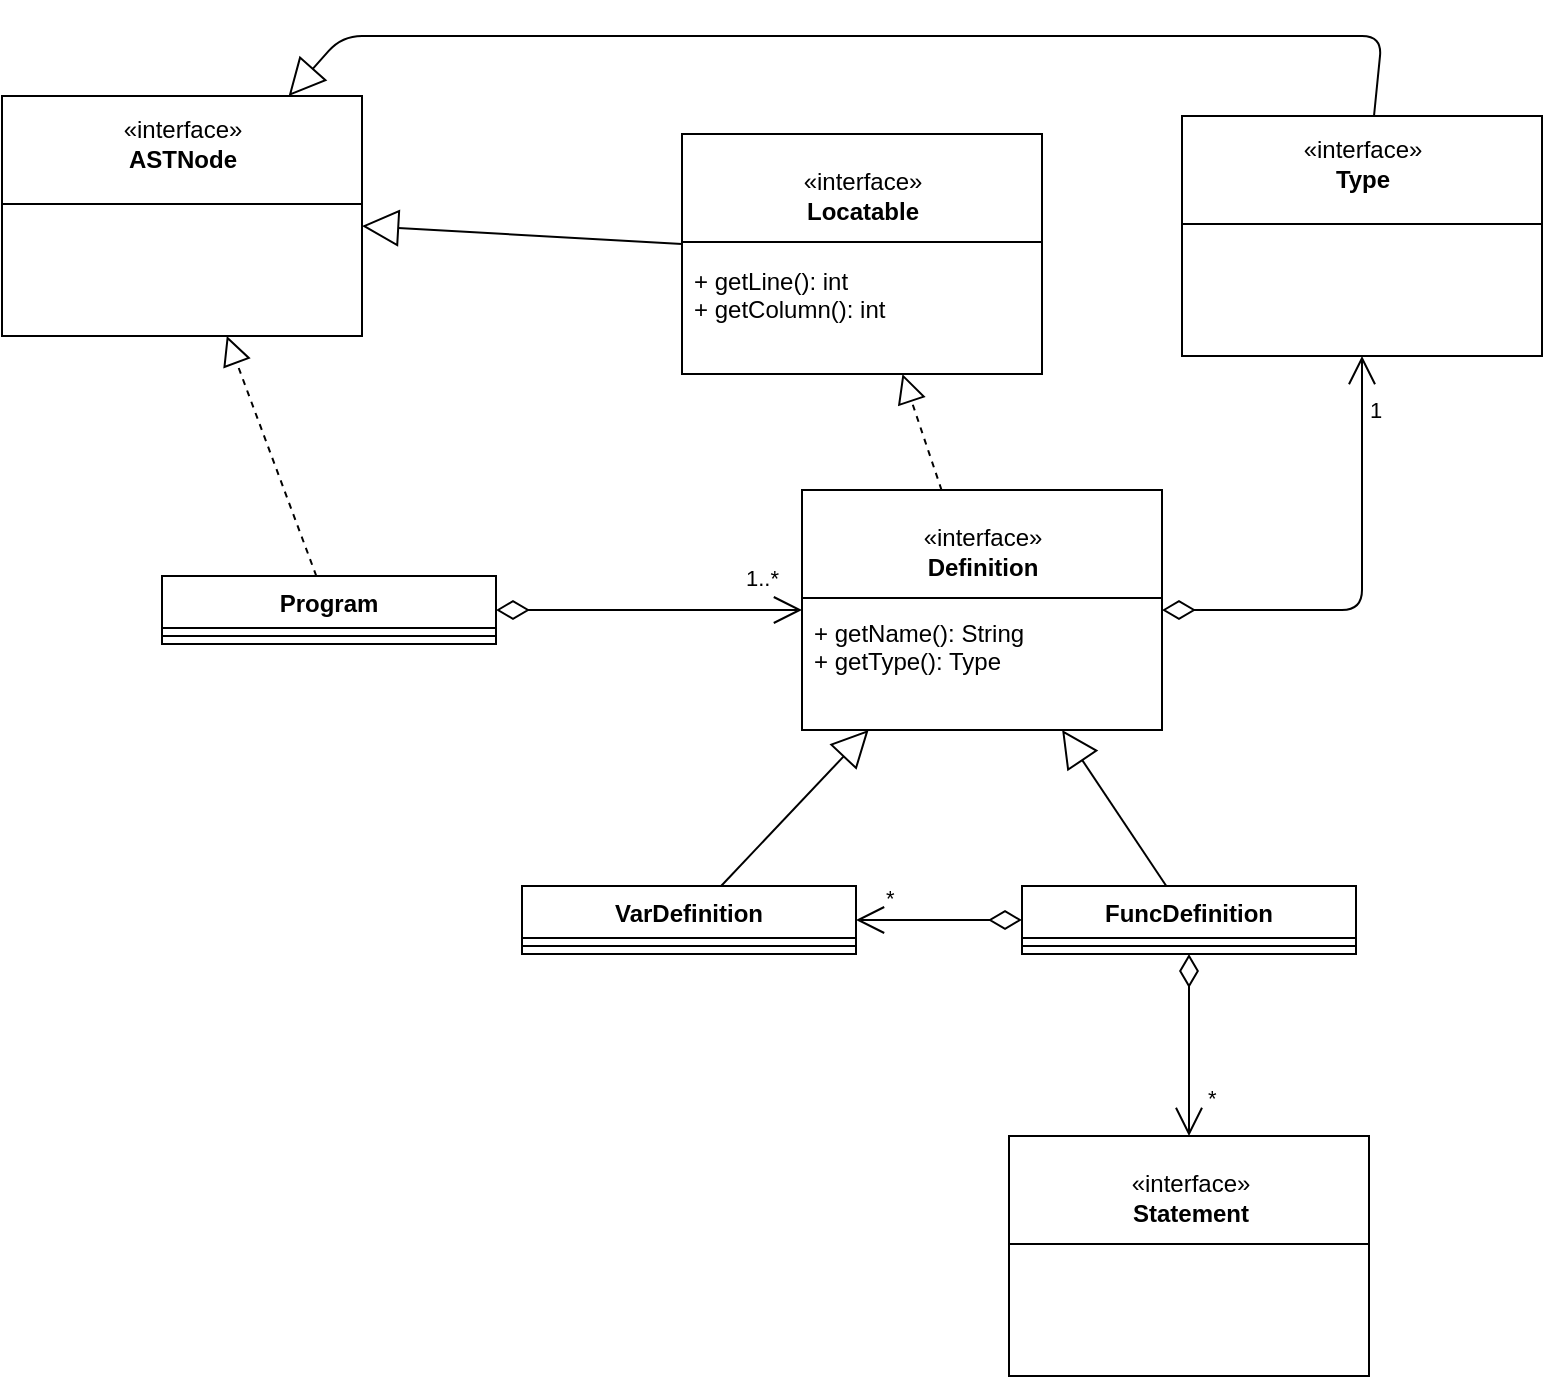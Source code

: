 <mxfile version="26.0.11" pages="2">
  <diagram id="vZv2f6N4h2fVlUgS8-mH" name="Page-1">
    <mxGraphModel dx="947" dy="1100" grid="1" gridSize="10" guides="1" tooltips="1" connect="1" arrows="1" fold="1" page="1" pageScale="1" pageWidth="827" pageHeight="1169" math="0" shadow="0">
      <root>
        <mxCell id="0" />
        <mxCell id="1" parent="0" />
        <mxCell id="1oNx6LGX68mcEUHtxE3e-1" value="Program" style="swimlane;fontStyle=1;align=center;verticalAlign=top;childLayout=stackLayout;horizontal=1;startSize=26;horizontalStack=0;resizeParent=1;resizeParentMax=0;resizeLast=0;collapsible=1;marginBottom=0;" parent="1" vertex="1">
          <mxGeometry x="120" y="430" width="167" height="34" as="geometry">
            <mxRectangle x="330" y="1027" width="100" height="30" as="alternateBounds" />
          </mxGeometry>
        </mxCell>
        <mxCell id="1oNx6LGX68mcEUHtxE3e-3" value="" style="line;strokeWidth=1;fillColor=none;align=left;verticalAlign=middle;spacingTop=-1;spacingLeft=3;spacingRight=3;rotatable=0;labelPosition=right;points=[];portConstraint=eastwest;" parent="1oNx6LGX68mcEUHtxE3e-1" vertex="1">
          <mxGeometry y="26" width="167" height="8" as="geometry" />
        </mxCell>
        <mxCell id="1oNx6LGX68mcEUHtxE3e-5" value="1..*" style="endArrow=open;html=1;endSize=12;startArrow=diamondThin;startSize=14;startFill=0;edgeStyle=orthogonalEdgeStyle;align=left;verticalAlign=bottom;" parent="1" source="1oNx6LGX68mcEUHtxE3e-1" target="1oNx6LGX68mcEUHtxE3e-8" edge="1">
          <mxGeometry x="0.608" y="7" relative="1" as="geometry">
            <mxPoint x="360" y="480" as="sourcePoint" />
            <mxPoint x="560" y="447" as="targetPoint" />
            <mxPoint as="offset" />
          </mxGeometry>
        </mxCell>
        <mxCell id="1oNx6LGX68mcEUHtxE3e-6" value="" style="group" parent="1" vertex="1" connectable="0">
          <mxGeometry x="440" y="387" width="180" height="120" as="geometry" />
        </mxCell>
        <mxCell id="1oNx6LGX68mcEUHtxE3e-7" value="+ method(type): type" style="text;strokeColor=none;fillColor=none;align=left;verticalAlign=top;spacingLeft=4;spacingRight=4;overflow=hidden;rotatable=0;points=[[0,0.5],[1,0.5]];portConstraint=eastwest;" parent="1oNx6LGX68mcEUHtxE3e-6" vertex="1">
          <mxGeometry y="60" width="180" height="50" as="geometry" />
        </mxCell>
        <mxCell id="1oNx6LGX68mcEUHtxE3e-8" value="«interface»&lt;br&gt;&lt;b&gt;Definition&lt;br&gt;&lt;br&gt;&lt;br&gt;&lt;br&gt;&lt;br&gt;&lt;/b&gt;" style="html=1;" parent="1oNx6LGX68mcEUHtxE3e-6" vertex="1">
          <mxGeometry width="180" height="120" as="geometry" />
        </mxCell>
        <mxCell id="1oNx6LGX68mcEUHtxE3e-9" value="" style="line;strokeWidth=1;fillColor=none;align=left;verticalAlign=middle;spacingTop=-1;spacingLeft=3;spacingRight=3;rotatable=0;labelPosition=right;points=[];portConstraint=eastwest;" parent="1oNx6LGX68mcEUHtxE3e-6" vertex="1">
          <mxGeometry y="50" width="180" height="8" as="geometry" />
        </mxCell>
        <mxCell id="1oNx6LGX68mcEUHtxE3e-34" value="+ getName(): String&#xa;+ getType(): Type" style="text;strokeColor=none;fillColor=none;align=left;verticalAlign=top;spacingLeft=4;spacingRight=4;overflow=hidden;rotatable=0;points=[[0,0.5],[1,0.5]];portConstraint=eastwest;" parent="1oNx6LGX68mcEUHtxE3e-6" vertex="1">
          <mxGeometry y="58" width="180" height="40" as="geometry" />
        </mxCell>
        <mxCell id="1oNx6LGX68mcEUHtxE3e-11" value="VarDefinition&#xa;" style="swimlane;fontStyle=1;align=center;verticalAlign=top;childLayout=stackLayout;horizontal=1;startSize=26;horizontalStack=0;resizeParent=1;resizeParentMax=0;resizeLast=0;collapsible=1;marginBottom=0;" parent="1" vertex="1">
          <mxGeometry x="300" y="585" width="167" height="34" as="geometry">
            <mxRectangle x="330" y="1027" width="100" height="30" as="alternateBounds" />
          </mxGeometry>
        </mxCell>
        <mxCell id="1oNx6LGX68mcEUHtxE3e-13" value="" style="line;strokeWidth=1;fillColor=none;align=left;verticalAlign=middle;spacingTop=-1;spacingLeft=3;spacingRight=3;rotatable=0;labelPosition=right;points=[];portConstraint=eastwest;" parent="1oNx6LGX68mcEUHtxE3e-11" vertex="1">
          <mxGeometry y="26" width="167" height="8" as="geometry" />
        </mxCell>
        <mxCell id="1oNx6LGX68mcEUHtxE3e-15" value="FuncDefinition" style="swimlane;fontStyle=1;align=center;verticalAlign=top;childLayout=stackLayout;horizontal=1;startSize=26;horizontalStack=0;resizeParent=1;resizeParentMax=0;resizeLast=0;collapsible=1;marginBottom=0;" parent="1" vertex="1">
          <mxGeometry x="550" y="585" width="167" height="34" as="geometry">
            <mxRectangle x="330" y="1027" width="100" height="30" as="alternateBounds" />
          </mxGeometry>
        </mxCell>
        <mxCell id="1oNx6LGX68mcEUHtxE3e-17" value="" style="line;strokeWidth=1;fillColor=none;align=left;verticalAlign=middle;spacingTop=-1;spacingLeft=3;spacingRight=3;rotatable=0;labelPosition=right;points=[];portConstraint=eastwest;" parent="1oNx6LGX68mcEUHtxE3e-15" vertex="1">
          <mxGeometry y="26" width="167" height="8" as="geometry" />
        </mxCell>
        <mxCell id="1oNx6LGX68mcEUHtxE3e-19" value="" style="endArrow=block;endSize=16;endFill=0;html=1;" parent="1" source="1oNx6LGX68mcEUHtxE3e-11" target="1oNx6LGX68mcEUHtxE3e-8" edge="1">
          <mxGeometry width="160" relative="1" as="geometry">
            <mxPoint x="337" y="540" as="sourcePoint" />
            <mxPoint x="497" y="540" as="targetPoint" />
          </mxGeometry>
        </mxCell>
        <mxCell id="1oNx6LGX68mcEUHtxE3e-20" value="" style="endArrow=block;endSize=16;endFill=0;html=1;" parent="1" source="1oNx6LGX68mcEUHtxE3e-15" target="1oNx6LGX68mcEUHtxE3e-8" edge="1">
          <mxGeometry width="160" relative="1" as="geometry">
            <mxPoint x="467" y="690" as="sourcePoint" />
            <mxPoint x="627" y="690" as="targetPoint" />
          </mxGeometry>
        </mxCell>
        <mxCell id="1oNx6LGX68mcEUHtxE3e-21" value="" style="group" parent="1" vertex="1" connectable="0">
          <mxGeometry x="40" y="190" width="180" height="120" as="geometry" />
        </mxCell>
        <mxCell id="1oNx6LGX68mcEUHtxE3e-22" value="+ method(type): type" style="text;strokeColor=none;fillColor=none;align=left;verticalAlign=top;spacingLeft=4;spacingRight=4;overflow=hidden;rotatable=0;points=[[0,0.5],[1,0.5]];portConstraint=eastwest;" parent="1oNx6LGX68mcEUHtxE3e-21" vertex="1">
          <mxGeometry y="60" width="180" height="50" as="geometry" />
        </mxCell>
        <mxCell id="1oNx6LGX68mcEUHtxE3e-23" value="«interface»&lt;br&gt;&lt;b&gt;ASTNode&lt;br&gt;&lt;br&gt;&lt;br&gt;&lt;br&gt;&lt;br&gt;&lt;br&gt;&lt;/b&gt;" style="html=1;" parent="1oNx6LGX68mcEUHtxE3e-21" vertex="1">
          <mxGeometry width="180" height="120" as="geometry" />
        </mxCell>
        <mxCell id="1oNx6LGX68mcEUHtxE3e-24" value="" style="line;strokeWidth=1;fillColor=none;align=left;verticalAlign=middle;spacingTop=-1;spacingLeft=3;spacingRight=3;rotatable=0;labelPosition=right;points=[];portConstraint=eastwest;" parent="1oNx6LGX68mcEUHtxE3e-21" vertex="1">
          <mxGeometry y="50" width="180" height="8" as="geometry" />
        </mxCell>
        <mxCell id="1oNx6LGX68mcEUHtxE3e-26" value="" style="endArrow=block;dashed=1;endFill=0;endSize=12;html=1;" parent="1" source="1oNx6LGX68mcEUHtxE3e-1" target="1oNx6LGX68mcEUHtxE3e-23" edge="1">
          <mxGeometry width="160" relative="1" as="geometry">
            <mxPoint x="110" y="387" as="sourcePoint" />
            <mxPoint x="270" y="387" as="targetPoint" />
          </mxGeometry>
        </mxCell>
        <mxCell id="1oNx6LGX68mcEUHtxE3e-27" value="" style="group" parent="1" vertex="1" connectable="0">
          <mxGeometry x="380" y="209" width="180" height="120" as="geometry" />
        </mxCell>
        <mxCell id="1oNx6LGX68mcEUHtxE3e-28" value="+ method(type): type" style="text;strokeColor=none;fillColor=none;align=left;verticalAlign=top;spacingLeft=4;spacingRight=4;overflow=hidden;rotatable=0;points=[[0,0.5],[1,0.5]];portConstraint=eastwest;" parent="1oNx6LGX68mcEUHtxE3e-27" vertex="1">
          <mxGeometry y="60" width="180" height="50" as="geometry" />
        </mxCell>
        <mxCell id="1oNx6LGX68mcEUHtxE3e-29" value="«interface»&lt;br&gt;&lt;b&gt;Locatable&lt;br&gt;&lt;br&gt;&lt;br&gt;&lt;br&gt;&lt;br&gt;&lt;/b&gt;" style="html=1;" parent="1oNx6LGX68mcEUHtxE3e-27" vertex="1">
          <mxGeometry width="180" height="120" as="geometry" />
        </mxCell>
        <mxCell id="1oNx6LGX68mcEUHtxE3e-30" value="" style="line;strokeWidth=1;fillColor=none;align=left;verticalAlign=middle;spacingTop=-1;spacingLeft=3;spacingRight=3;rotatable=0;labelPosition=right;points=[];portConstraint=eastwest;" parent="1oNx6LGX68mcEUHtxE3e-27" vertex="1">
          <mxGeometry y="50" width="180" height="8" as="geometry" />
        </mxCell>
        <mxCell id="1oNx6LGX68mcEUHtxE3e-31" value="+ getLine(): int&#xa;+ getColumn(): int" style="text;strokeColor=none;fillColor=none;align=left;verticalAlign=top;spacingLeft=4;spacingRight=4;overflow=hidden;rotatable=0;points=[[0,0.5],[1,0.5]];portConstraint=eastwest;" parent="1oNx6LGX68mcEUHtxE3e-27" vertex="1">
          <mxGeometry y="60" width="180" height="40" as="geometry" />
        </mxCell>
        <mxCell id="1oNx6LGX68mcEUHtxE3e-32" value="" style="endArrow=block;endSize=16;endFill=0;html=1;" parent="1" source="1oNx6LGX68mcEUHtxE3e-29" target="1oNx6LGX68mcEUHtxE3e-23" edge="1">
          <mxGeometry width="160" relative="1" as="geometry">
            <mxPoint x="280" y="259.5" as="sourcePoint" />
            <mxPoint x="340" y="310" as="targetPoint" />
          </mxGeometry>
        </mxCell>
        <mxCell id="1oNx6LGX68mcEUHtxE3e-33" value="" style="endArrow=block;dashed=1;endFill=0;endSize=12;html=1;" parent="1" source="1oNx6LGX68mcEUHtxE3e-8" target="1oNx6LGX68mcEUHtxE3e-29" edge="1">
          <mxGeometry width="160" relative="1" as="geometry">
            <mxPoint x="390" y="349" as="sourcePoint" />
            <mxPoint x="550" y="349" as="targetPoint" />
          </mxGeometry>
        </mxCell>
        <mxCell id="1oNx6LGX68mcEUHtxE3e-35" value="" style="group" parent="1" vertex="1" connectable="0">
          <mxGeometry x="630" y="200" width="180" height="120" as="geometry" />
        </mxCell>
        <mxCell id="1oNx6LGX68mcEUHtxE3e-36" value="+ method(type): type" style="text;strokeColor=none;fillColor=none;align=left;verticalAlign=top;spacingLeft=4;spacingRight=4;overflow=hidden;rotatable=0;points=[[0,0.5],[1,0.5]];portConstraint=eastwest;" parent="1oNx6LGX68mcEUHtxE3e-35" vertex="1">
          <mxGeometry y="60" width="180" height="50" as="geometry" />
        </mxCell>
        <mxCell id="1oNx6LGX68mcEUHtxE3e-37" value="«interface»&lt;br&gt;&lt;b&gt;Type&lt;br&gt;&lt;br&gt;&lt;br&gt;&lt;br&gt;&lt;br&gt;&lt;br&gt;&lt;/b&gt;" style="html=1;" parent="1oNx6LGX68mcEUHtxE3e-35" vertex="1">
          <mxGeometry width="180" height="120" as="geometry" />
        </mxCell>
        <mxCell id="1oNx6LGX68mcEUHtxE3e-38" value="" style="line;strokeWidth=1;fillColor=none;align=left;verticalAlign=middle;spacingTop=-1;spacingLeft=3;spacingRight=3;rotatable=0;labelPosition=right;points=[];portConstraint=eastwest;" parent="1oNx6LGX68mcEUHtxE3e-35" vertex="1">
          <mxGeometry y="50" width="180" height="8" as="geometry" />
        </mxCell>
        <mxCell id="1oNx6LGX68mcEUHtxE3e-42" value="" style="endArrow=block;endSize=16;endFill=0;html=1;" parent="1" source="1oNx6LGX68mcEUHtxE3e-37" target="1oNx6LGX68mcEUHtxE3e-23" edge="1">
          <mxGeometry width="160" relative="1" as="geometry">
            <mxPoint x="636.5" y="219.998" as="sourcePoint" />
            <mxPoint x="300" y="225.862" as="targetPoint" />
            <Array as="points">
              <mxPoint x="730" y="160" />
              <mxPoint x="520" y="160" />
              <mxPoint x="470" y="160" />
              <mxPoint x="210" y="160" />
            </Array>
          </mxGeometry>
        </mxCell>
        <mxCell id="1oNx6LGX68mcEUHtxE3e-43" value="*" style="endArrow=open;html=1;endSize=12;startArrow=diamondThin;startSize=14;startFill=0;edgeStyle=orthogonalEdgeStyle;align=left;verticalAlign=bottom;" parent="1" source="1oNx6LGX68mcEUHtxE3e-15" target="1oNx6LGX68mcEUHtxE3e-11" edge="1">
          <mxGeometry x="0.687" y="-2" relative="1" as="geometry">
            <mxPoint x="430" y="680" as="sourcePoint" />
            <mxPoint x="590" y="680" as="targetPoint" />
            <mxPoint as="offset" />
          </mxGeometry>
        </mxCell>
        <mxCell id="1oNx6LGX68mcEUHtxE3e-44" value="" style="group" parent="1" vertex="1" connectable="0">
          <mxGeometry x="543.5" y="710" width="180" height="120" as="geometry" />
        </mxCell>
        <mxCell id="1oNx6LGX68mcEUHtxE3e-45" value="+ method(type): type" style="text;strokeColor=none;fillColor=none;align=left;verticalAlign=top;spacingLeft=4;spacingRight=4;overflow=hidden;rotatable=0;points=[[0,0.5],[1,0.5]];portConstraint=eastwest;" parent="1oNx6LGX68mcEUHtxE3e-44" vertex="1">
          <mxGeometry y="60" width="180" height="50" as="geometry" />
        </mxCell>
        <mxCell id="1oNx6LGX68mcEUHtxE3e-46" value="«interface»&lt;br&gt;&lt;b&gt;Statement&lt;br&gt;&lt;br&gt;&lt;br&gt;&lt;br&gt;&lt;br&gt;&lt;/b&gt;" style="html=1;" parent="1oNx6LGX68mcEUHtxE3e-44" vertex="1">
          <mxGeometry width="180" height="120" as="geometry" />
        </mxCell>
        <mxCell id="1oNx6LGX68mcEUHtxE3e-47" value="" style="line;strokeWidth=1;fillColor=none;align=left;verticalAlign=middle;spacingTop=-1;spacingLeft=3;spacingRight=3;rotatable=0;labelPosition=right;points=[];portConstraint=eastwest;" parent="1oNx6LGX68mcEUHtxE3e-44" vertex="1">
          <mxGeometry y="50" width="180" height="8" as="geometry" />
        </mxCell>
        <mxCell id="1oNx6LGX68mcEUHtxE3e-49" value="*" style="endArrow=open;html=1;endSize=12;startArrow=diamondThin;startSize=14;startFill=0;edgeStyle=orthogonalEdgeStyle;align=left;verticalAlign=bottom;" parent="1" source="1oNx6LGX68mcEUHtxE3e-15" target="1oNx6LGX68mcEUHtxE3e-46" edge="1">
          <mxGeometry x="0.78" y="7" relative="1" as="geometry">
            <mxPoint x="560" y="612" as="sourcePoint" />
            <mxPoint x="477" y="612" as="targetPoint" />
            <mxPoint as="offset" />
          </mxGeometry>
        </mxCell>
        <mxCell id="Y6grScBhQkYPyEsvy2e9-3" value="1" style="endArrow=open;html=1;endSize=12;startArrow=diamondThin;startSize=14;startFill=0;edgeStyle=orthogonalEdgeStyle;align=left;verticalAlign=bottom;" edge="1" parent="1" source="1oNx6LGX68mcEUHtxE3e-8" target="1oNx6LGX68mcEUHtxE3e-37">
          <mxGeometry x="0.687" y="-2" relative="1" as="geometry">
            <mxPoint x="560" y="612" as="sourcePoint" />
            <mxPoint x="477" y="612" as="targetPoint" />
            <mxPoint as="offset" />
          </mxGeometry>
        </mxCell>
      </root>
    </mxGraphModel>
  </diagram>
  <diagram id="bk84AN6vChEhuG9X8hu6" name="Statements">
    <mxGraphModel dx="1434" dy="830" grid="0" gridSize="10" guides="1" tooltips="1" connect="1" arrows="1" fold="1" page="0" pageScale="1" pageWidth="827" pageHeight="1169" math="0" shadow="0">
      <root>
        <mxCell id="0" />
        <mxCell id="1" parent="0" />
      </root>
    </mxGraphModel>
  </diagram>
</mxfile>
